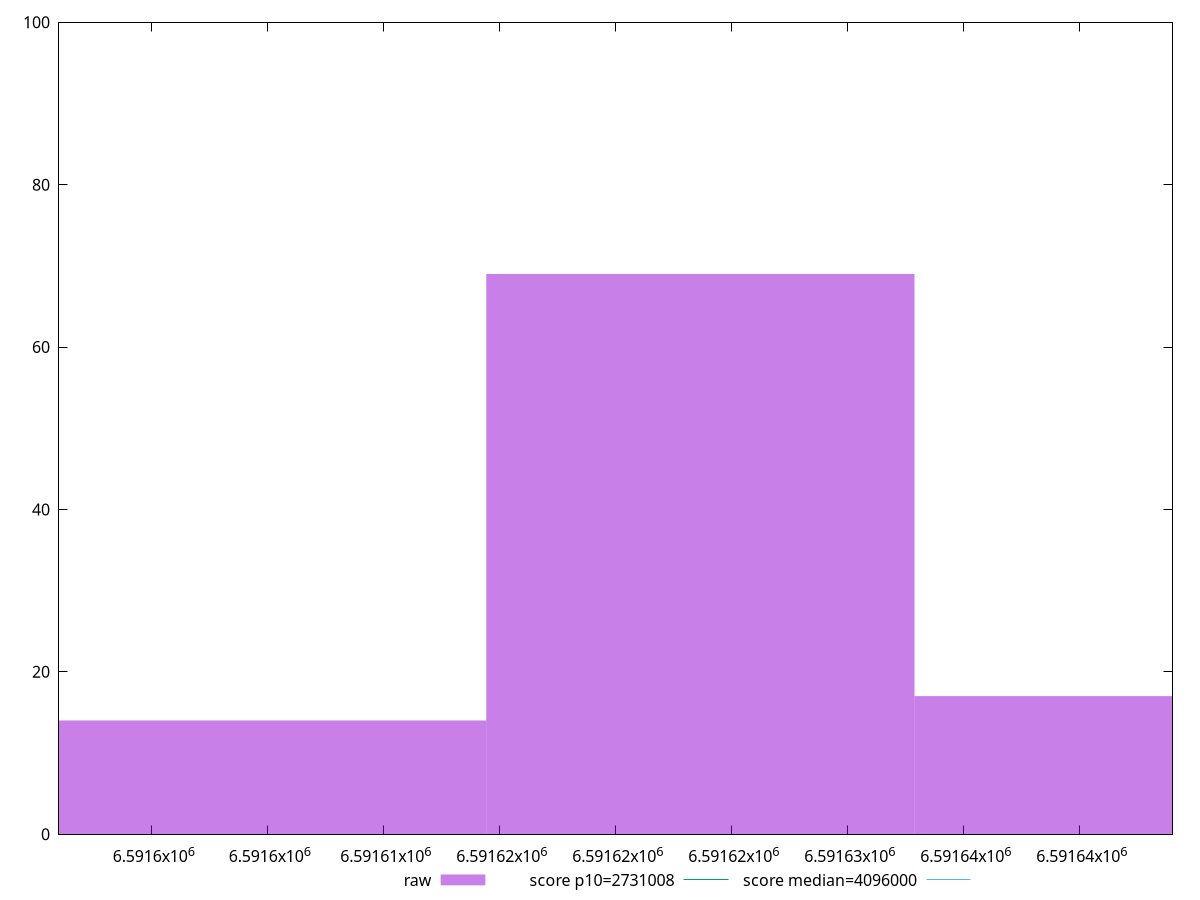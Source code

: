 reset

$raw <<EOF
6591623.648403365 69
6591642.109387601 17
6591605.187419129 14
EOF

set key outside below
set boxwidth 18.46098423613979
set xrange [6591596:6591644]
set yrange [0:100]
set style fill transparent solid 0.5 noborder

set parametric
set terminal svg size 640, 490 enhanced background rgb 'white'
set output "report_00007_2020-12-11T15:55:29.892Z/total-byte-weight/samples/pages+cached+noexternal+nosvg/raw/histogram.svg"

plot $raw title "raw" with boxes, \
     2731008,t title "score p10=2731008", \
     4096000,t title "score median=4096000"

reset
